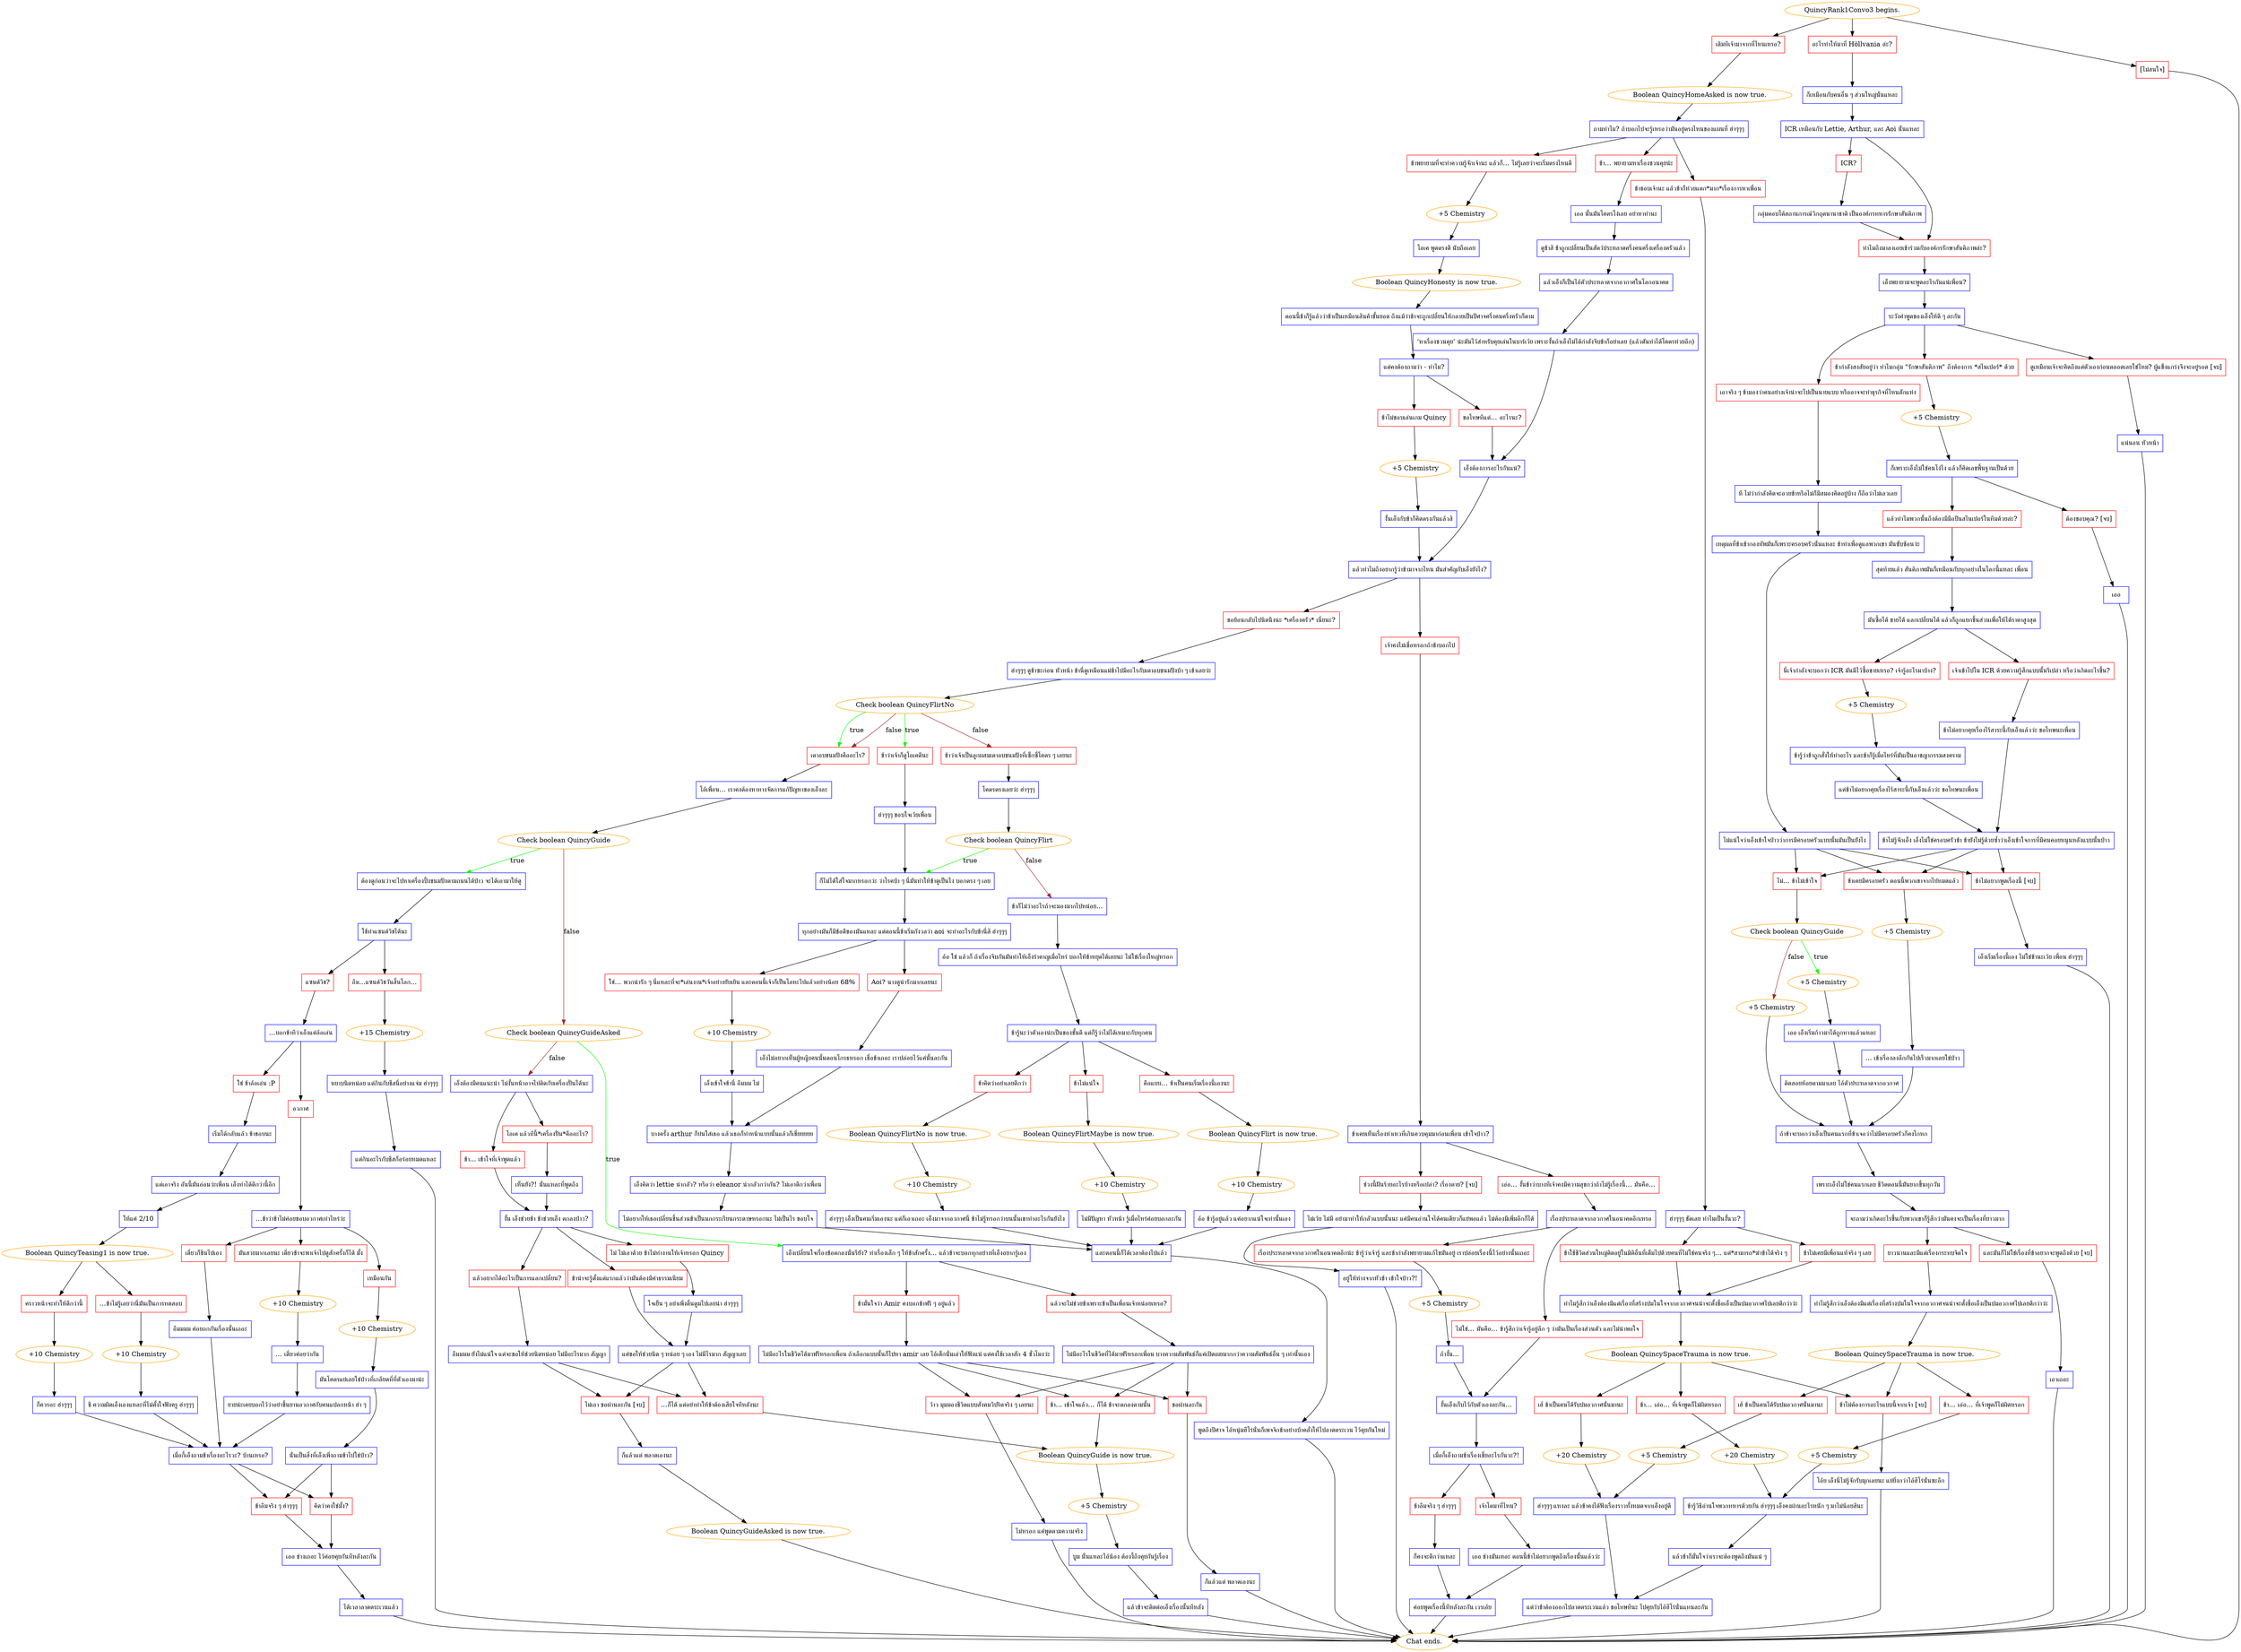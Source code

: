 digraph {
	"QuincyRank1Convo3 begins." [color=orange];
		"QuincyRank1Convo3 begins." -> j4284351276;
		"QuincyRank1Convo3 begins." -> j807358821;
		"QuincyRank1Convo3 begins." -> j3001038503;
	j4284351276 [label="เดิมทีเจ้ามาจากที่ไหนเหรอ?",shape=box,color=red];
		j4284351276 -> j1448170164;
	j807358821 [label="อะไรทำให้มาที่ Höllvania ล่ะ?",shape=box,color=red];
		j807358821 -> j2110364540;
	j3001038503 [label="[ไม่สนใจ]",shape=box,color=red];
		j3001038503 -> "Chat ends.";
	j1448170164 [label="Boolean QuincyHomeAsked is now true.",color=orange];
		j1448170164 -> j633553668;
	j2110364540 [label="ก็เหมือนกับคนอื่น ๆ ส่วนใหญ่นั่นแหละ",shape=box,color=blue];
		j2110364540 -> j2459840255;
	"Chat ends." [color=orange];
	j633553668 [label="ถามทำไม? ถ้าบอกไปจะรู้เหรอว่ามันอยู่ตรงไหนของแผนที่ ฮ่าๆๆๆ",shape=box,color=blue];
		j633553668 -> j3621678083;
		j633553668 -> j1903822271;
		j633553668 -> j1955814486;
	j2459840255 [label="ICR เหมือนกับ Lettie, Arthur, และ Aoi นั่นแหละ",shape=box,color=blue];
		j2459840255 -> j168322951;
		j2459840255 -> j4097499692;
	j3621678083 [label="ข้า… พยายามหาเรื่องชวนคุยน่ะ",shape=box,color=red];
		j3621678083 -> j2882811164;
	j1903822271 [label="ข้าพยายามที่จะทำความรู้จักเจ้านะ แล้วก็… ไม่รู้เลยว่าจะเริ่มตรงไหนดี",shape=box,color=red];
		j1903822271 -> j3544938081;
	j1955814486 [label="ข้าชอบเจ้านะ แล้วข้าก็ห่วยแตก*มาก*เรื่องการหาเพื่อน",shape=box,color=red];
		j1955814486 -> j845630326;
	j168322951 [label="ทำไมถึงมาลงเอยเข้าร่วมกับองค์กรรักษาสันติภาพล่ะ?",shape=box,color=red];
		j168322951 -> j889004979;
	j4097499692 [label="ICR?",shape=box,color=red];
		j4097499692 -> j1006426210;
	j2882811164 [label="เออ นั้นมันโคตรโง่เลย อย่าหาทำนะ",shape=box,color=blue];
		j2882811164 -> j1168622121;
	j3544938081 [label="+5 Chemistry",color=orange];
		j3544938081 -> j1917636737;
	j845630326 [label="ฮ่าๆๆๆ ชัดเลย ทำไมเป็นงั้นวะ?",shape=box,color=blue];
		j845630326 -> j2045611688;
		j845630326 -> j4205537233;
	j889004979 [label="เอ็งพยายามจะพูดอะไรกันแน่เพื่อน?",shape=box,color=blue];
		j889004979 -> j639388695;
	j1006426210 [label="กลุ่มตอบโต้สถานการณ์วิกฤตนานาชาติ เป็นองค์กรทหารรักษาสันติภาพ",shape=box,color=blue];
		j1006426210 -> j168322951;
	j1168622121 [label="ดูข้าสิ ข้าถูกเปลี่ยนเป็นสัตว์ประหลาดครึ่งคนครึ่งเครื่องครัวแล้ว",shape=box,color=blue];
		j1168622121 -> j1287020457;
	j1917636737 [label="โอเค พูดตรงดี นับถือเลย",shape=box,color=blue];
		j1917636737 -> j1269506240;
	j2045611688 [label="ข้าไม่เคยมีเพื่อนแท้จริง ๆ เลย",shape=box,color=red];
		j2045611688 -> j286393400;
	j4205537233 [label="ข้าใช้ชีวิตส่วนใหญ่ติดอยู่ในมิติอื่นที่เต็มไปด้วยคนที่ไม่ใช่คนจริง ๆ… แต่*สามารถ*ฆ่าข้าได้จริง ๆ",shape=box,color=red];
		j4205537233 -> j286393400;
	j639388695 [label="ระวังคำพูดของเอ็งให้ดี ๆ ละกัน",shape=box,color=blue];
		j639388695 -> j4277084926;
		j639388695 -> j537453640;
		j639388695 -> j3123298364;
	j1287020457 [label="แล้วเอ็งก็เป็นไอ้ตัวประหลาดจากอวกาศในโลกอนาคต",shape=box,color=blue];
		j1287020457 -> j1303302832;
	j1269506240 [label="Boolean QuincyHonesty is now true.",color=orange];
		j1269506240 -> j554114842;
	j286393400 [label="ทำไมรู้สึกว่าเอ็งต้องมีแต่เรื่องที่สร้างปมในใจจากอวกาศจนน่าจะตั้งชื่อเอ็งเป็นปมอวกาศไปเลยดีกว่าว่ะ",shape=box,color=blue];
		j286393400 -> j3679896852;
	j4277084926 [label="เอาจริง ๆ ข้ามองว่าคนอย่างเจ้าน่าจะไปเป็นนายแบบ หรืออาจจะทำธุรกิจที่ไหนสักแห่ง",shape=box,color=red];
		j4277084926 -> j1343582668;
	j537453640 [label="ข้ากำลังสงสัยอยู่ว่า ทำไมกลุ่ม \"รักษาสันติภาพ\" ถึงต้องการ *สไนเปอร์* ด้วย",shape=box,color=red];
		j537453640 -> j389785200;
	j3123298364 [label="ดูเหมือนเจ้าจะคิดถึงแต่ตัวเองก่อนตลอดเลยใช่ไหม? ผู้แข็งแกร่งจึงจะอยู่รอด [จบ]",shape=box,color=red];
		j3123298364 -> j2835405452;
	j1303302832 [label="‘หาเรื่องชวนคุย’ น่ะมันไว้สำหรับคุยเล่นในบาร์เว้ย เพราะงั้นถ้าเอ็งไม่ได้กำลังจีบข้าก็อย่าเลย (แล้วดันทำได้โคตรห่วยอีก)",shape=box,color=blue];
		j1303302832 -> j4130297291;
	j554114842 [label="ตอนนี้ข้าก็รู้แล้วว่าข้าเป็นเหมือนสินค้าชั้นยอด ถึงแม้ว่าข้าจะถูกเปลี่ยนให้กลายเป็นปีศาจครึ่งคนครึ่งครัวก็ตาม",shape=box,color=blue];
		j554114842 -> j2656334222;
	j3679896852 [label="Boolean QuincySpaceTrauma is now true.",color=orange];
		j3679896852 -> j1454156917;
		j3679896852 -> j3027504324;
		j3679896852 -> j4128097880;
	j1343582668 [label="หึ ไม่ว่ากำลังคิดจะอวยข้าหรือไม่ก็มีสมองคิดอยู่บ้าง ก็ถือว่าไม่เลวเลย",shape=box,color=blue];
		j1343582668 -> j4133530979;
	j389785200 [label="+5 Chemistry",color=orange];
		j389785200 -> j1402174286;
	j2835405452 [label="แน่นอน หัวหน้า",shape=box,color=blue];
		j2835405452 -> "Chat ends.";
	j4130297291 [label="เอ็งต้องการอะไรกันแน่?",shape=box,color=blue];
		j4130297291 -> j1343314599;
	j2656334222 [label="แต่คงต้องถามว่า - ทำไม?",shape=box,color=blue];
		j2656334222 -> j2147458209;
		j2656334222 -> j1695402827;
	j1454156917 [label="ข้า… เอ่อ… ที่เจ้าพูดก็ไม่ผิดหรอก",shape=box,color=red];
		j1454156917 -> j1884341355;
	j3027504324 [label="เฮ้ ข้าเป็นคนได้รับปมอวกาศนั่นมานะ",shape=box,color=red];
		j3027504324 -> j2986274856;
	j4128097880 [label="ข้าไม่ต้องการอะไรแบบนี้จากเจ้า [จบ]",shape=box,color=red];
		j4128097880 -> j3086367773;
	j4133530979 [label="เหตุผลที่ข้าเข้ากองทัพมันก็เพราะครอบครัวนั่นแหละ ข้าทำเพื่อดูแลพวกเขา มันซับซ้อนว่ะ",shape=box,color=blue];
		j4133530979 -> j3830227296;
	j1402174286 [label="ก็เพราะเอ็งไม่ใช่คนโง่ไง แล้วก็คิดเลขพื้นฐานเป็นด้วย",shape=box,color=blue];
		j1402174286 -> j458077032;
		j1402174286 -> j638387657;
	j1343314599 [label="แล้วทำไมถึงอยากรู้ว่าข้ามาจากไหน มันสำคัญกับเอ็งยังไง?",shape=box,color=blue];
		j1343314599 -> j2222586057;
		j1343314599 -> j4097521716;
	j2147458209 [label="ข้าไม่ชอบเล่นเกม Quincy",shape=box,color=red];
		j2147458209 -> j3791461282;
	j1695402827 [label="ขอโทษทีแต่… อะไรนะ?",shape=box,color=red];
		j1695402827 -> j4130297291;
	j1884341355 [label="+20 Chemistry",color=orange];
		j1884341355 -> j1990616256;
	j2986274856 [label="+20 Chemistry",color=orange];
		j2986274856 -> j1517601614;
	j3086367773 [label="โอ้ย เอ็งนี่ไม่รู้จักรับมุกเลยนะ แย่ยิ่งกว่าไอ้ฮีโร่นั่นซะอีก",shape=box,color=blue];
		j3086367773 -> "Chat ends.";
	j3830227296 [label="ไม่แน่ใจว่าเอ็งเข้าใจป่าวว่าการมีครอบครัวแบบนั้นมันเป็นยังไง",shape=box,color=blue];
		j3830227296 -> j602495141;
		j3830227296 -> j2752168004;
		j3830227296 -> j3388422933;
	j458077032 [label="แล้วทำไมพวกนั้นถึงต้องมีมือปืนสไนเปอร์ในทีมด้วยล่ะ?",shape=box,color=red];
		j458077032 -> j1962991965;
	j638387657 [label="ต้องขอบคุณ? [จบ]",shape=box,color=red];
		j638387657 -> j2232932912;
	j2222586057 [label="ขอย้อนกลับไปนิดนึงนะ *เครื่องครัว* เนี่ยนะ?",shape=box,color=red];
		j2222586057 -> j695441311;
	j4097521716 [label="เจ้าคงไม่เชื่อหรอกถ้าข้าบอกไป",shape=box,color=red];
		j4097521716 -> j4174776699;
	j3791461282 [label="+5 Chemistry",color=orange];
		j3791461282 -> j625355856;
	j1990616256 [label="ข้ารู้วิธีอ่านใจพวกทหารด้วยกัน ฮ่าๆๆๆ เอ็งคงผ่านอะไรหนัก ๆ มาไม่น้อยสินะ",shape=box,color=blue];
		j1990616256 -> j82581648;
	j1517601614 [label="ฮ่าๆๆๆ แหงละ แล้วข้าคงได้ฟังเรื่องราวทั้งหมดจากเอ็งอยู่ดี",shape=box,color=blue];
		j1517601614 -> j2714573613;
	j602495141 [label="ข้าไม่อยากพูดเรื่องนี้ [จบ]",shape=box,color=red];
		j602495141 -> j1896517373;
	j2752168004 [label="ไม่... ข้าไม่เข้าใจ",shape=box,color=red];
		j2752168004 -> j3586363487;
	j3388422933 [label="ข้าเคยมีครอบครัว ตอนนี้พวกเขาจากไปหมดแล้ว",shape=box,color=red];
		j3388422933 -> j4106452668;
	j1962991965 [label="สุดท้ายแล้ว สันติภาพมันก็เหมือนกับทุกอย่างในโลกนี้แหละ เพื่อน",shape=box,color=blue];
		j1962991965 -> j3065340435;
	j2232932912 [label="เออ",shape=box,color=blue];
		j2232932912 -> "Chat ends.";
	j695441311 [label="ฮ่าๆๆๆ ดูข้าซะก่อน หัวหน้า ข้านี่ดูเหมือนแม่ข้าไปมีอะไรกับเตาอบขนมปังบ้า ๆ เข้าเลยว่ะ",shape=box,color=blue];
		j695441311 -> j3131963049;
	j4174776699 [label="ข้าเคยเห็นเรื่องห่าเหวที่เกินควบคุมมาก่อนเพื่อน เข้าใจป่าว?",shape=box,color=blue];
		j4174776699 -> j1365796244;
		j4174776699 -> j3427817120;
	j625355856 [label="งั้นเอ็งกับข้าก็คิดตรงกันแล้วสิ",shape=box,color=blue];
		j625355856 -> j1343314599;
	j82581648 [label="แล้วข้าก็มั่นใจว่าเราจะต้องพูดถึงมันแน่ ๆ",shape=box,color=blue];
		j82581648 -> j2714573613;
	j2714573613 [label="แต่ว่าข้าต้องออกไปลาดตระเวนแล้ว ขอโทษทีนะ ไปคุยกับไอ้ฮีโร่นั่นแทนละกัน",shape=box,color=blue];
		j2714573613 -> "Chat ends.";
	j1896517373 [label="เอ็งเริ่มเรื่องนี้เอง ไม่ใช่ข้านะเว้ย เพื่อน ฮ่าๆๆๆ",shape=box,color=blue];
		j1896517373 -> "Chat ends.";
	j3586363487 [label="Check boolean QuincyGuide",color=orange];
		j3586363487 -> j2571528814 [label=true,color=green];
		j3586363487 -> j4224638969 [label=false,color=brown];
	j4106452668 [label="+5 Chemistry",color=orange];
		j4106452668 -> j2651553180;
	j3065340435 [label="มันซื้อได้ ขายได้ แลกเปลี่ยนได้ แล้วก็ถูกแยกชิ้นส่วนเพื่อให้ได้ราคาสูงสุด",shape=box,color=blue];
		j3065340435 -> j2856742946;
		j3065340435 -> j919251371;
	j3131963049 [label="Check boolean QuincyFlirtNo",color=orange];
		j3131963049 -> j763884584 [label=true,color=green];
		j3131963049 -> j3666987856 [label=true,color=green];
		j3131963049 -> j3593816522 [label=false,color=brown];
		j3131963049 -> j763884584 [label=false,color=brown];
	j1365796244 [label="ช่วงนี้ฝันร้ายอะไรบ้างหรือเปล่า? เรื่องตาย? [จบ]",shape=box,color=red];
		j1365796244 -> j376729153;
	j3427817120 [label="เอ่อ… งั้นข้าว่าบางทีเจ้าคงมีความสุขกว่าถ้าไม่รู้เรื่องนี้… มันคือ…",shape=box,color=red];
		j3427817120 -> j3434937190;
	j2571528814 [label="+5 Chemistry",color=orange];
		j2571528814 -> j819409056;
	j4224638969 [label="+5 Chemistry",color=orange];
		j4224638969 -> j3310426372;
	j2651553180 [label="... เข้าเรื่องลงลึกกันไปเร็วมากเลยใช่ป่าว",shape=box,color=blue];
		j2651553180 -> j3310426372;
	j2856742946 [label="นี่เจ้ากำลังจะบอกว่า ICR มันมีไว้ซื้อขายเหรอ? เจ้ารู้อะไรมาบ้าง?",shape=box,color=red];
		j2856742946 -> j4205903666;
	j919251371 [label="เจ้าเข้าไปใน ICR ด้วยความรู้สึกแบบนั้นรึเปล่า หรือว่าเกิดอะไรขึ้น?",shape=box,color=red];
		j919251371 -> j4237262382;
	j763884584 [label="เตาอบขนมปังคืออะไร?",shape=box,color=red];
		j763884584 -> j1278287209;
	j3666987856 [label="ข้าว่าเจ้าก็ดูโอเคดีนะ",shape=box,color=red];
		j3666987856 -> j4072435960;
	j3593816522 [label="ข้าว่าเจ้าเป็นลูกผสมเตาอบขนมปังที่เซ็กซี่โคตร ๆ เลยนะ",shape=box,color=red];
		j3593816522 -> j1331796681;
	j376729153 [label="ไม่เว้ย ไม่มี อย่ามาทำให้กลัวแบบนั้นนะ แค่มีคนอ่านใจได้คนเดียวก็แย่พอแล้ว ไม่ต้องมีเพิ่มอีกก็ได้",shape=box,color=blue];
		j376729153 -> j1350125555;
	j3434937190 [label="เรื่องประหลาดจากอวกาศในอนาคตอีกเหรอ",shape=box,color=blue];
		j3434937190 -> j2593491025;
		j3434937190 -> j3431433643;
	j819409056 [label="เออ เอ็งเริ่มก้าวมาได้ถูกทางแล้วแหละ",shape=box,color=blue];
		j819409056 -> j1390819147;
	j3310426372 [label="ถ้าข้าจะบอกว่าเอ็งเป็นคนแรกที่ข้าเจอว่าไม่มีครอบครัวก็คงโกหก",shape=box,color=blue];
		j3310426372 -> j2258726187;
	j4205903666 [label="+5 Chemistry",color=orange];
		j4205903666 -> j2630000789;
	j4237262382 [label="ข้าไม่อยากคุยเรื่องไร้สาระนี้กับเอ็งแล้วว่ะ ขอโทษนะเพื่อน",shape=box,color=blue];
		j4237262382 -> j2035450320;
	j1278287209 [label="โอ้เพื่อน… เราคงต้องหาทางจัดการแก้ปัญหาของเอ็งละ",shape=box,color=blue];
		j1278287209 -> j4014483949;
	j4072435960 [label="ฮ่าๆๆๆ ขอบใจเว้ยเพื่อน",shape=box,color=blue];
		j4072435960 -> j656117559;
	j1331796681 [label="โคตรตรงเลยว่ะ ฮ่าๆๆๆ",shape=box,color=blue];
		j1331796681 -> j1762568003;
	j1350125555 [label="อยู่ให้ห่างจากหัวข้า เข้าใจป่าว?!",shape=box,color=blue];
		j1350125555 -> "Chat ends.";
	j2593491025 [label="ไม่ใช่… มันคือ… ข้ารู้สึกว่าเจ้ารู้อยู่ลึก ๆ ว่ามันเป็นเรื่องส่วนตัว และไม่น่าพอใจ",shape=box,color=red];
		j2593491025 -> j135954763;
	j3431433643 [label="เรื่องประหลาดจากอวกาศในอนาคตอีกน่ะ ข้ารู้ว่าเจ้ารู้ และข้ากำลังพยายามแก้ไขมันอยู่ เราปล่อยเรื่องนี้ไว้อย่างนั้นเถอะ",shape=box,color=red];
		j3431433643 -> j3892112685;
	j1390819147 [label="ติดสอยห้อยตามมาเลย ไอ้ตัวประหลาดจากอวกาศ",shape=box,color=blue];
		j1390819147 -> j3310426372;
	j2258726187 [label="เพราะเอ็งไม่ใช่คนแรกเลย ชีวิตตอนนี้มันยากขึ้นทุกวัน",shape=box,color=blue];
		j2258726187 -> j4223665403;
	j2630000789 [label="ข้ารู้ว่าข้าถูกสั่งให้ทำอะไร และข้าก็รู้เมื่อไหร่ที่มันเป็นอาชญากรรมสงคราม",shape=box,color=blue];
		j2630000789 -> j2453059943;
	j2035450320 [label="ข้าไม่รู้จักเอ็ง เอ็งไม่ใช่ครอบครัวข้า ข้ายังไม่รู้ด้วยซ้ำว่าเอ็งเข้าใจการที่มีคนคอยหนุนหลังแบบนั้นป่าว",shape=box,color=blue];
		j2035450320 -> j602495141;
		j2035450320 -> j2752168004;
		j2035450320 -> j3388422933;
	j4014483949 [label="Check boolean QuincyGuide",color=orange];
		j4014483949 -> j4080785723 [label=true,color=green];
		j4014483949 -> j1031253303 [label=false,color=brown];
	j656117559 [label="ก็ไม่ได้ใส่ใจมากหรอกว่ะ ว่าโรคบ้า ๆ นี่มันทำให้ข้าดูเป็นไง บอกตรง ๆ เลย",shape=box,color=blue];
		j656117559 -> j2512441742;
	j1762568003 [label="Check boolean QuincyFlirt",color=orange];
		j1762568003 -> j656117559 [label=true,color=green];
		j1762568003 -> j912849678 [label=false,color=brown];
	j135954763 [label="งั้นเอ็งเก็บไว้กับตัวเองละกัน…",shape=box,color=blue];
		j135954763 -> j2051547215;
	j3892112685 [label="+5 Chemistry",color=orange];
		j3892112685 -> j1958456740;
	j4223665403 [label="จะถามว่าเกิดอะไรขึ้นกับพวกเขาก็รู้สึกว่ามันคงจะเป็นเรื่องที่ยาวมาก",shape=box,color=blue];
		j4223665403 -> j3732043699;
		j4223665403 -> j533615480;
	j2453059943 [label="แต่ข้าไม่อยากคุยเรื่องไร้สาระนี้กับเอ็งแล้วว่ะ ขอโทษนะเพื่อน",shape=box,color=blue];
		j2453059943 -> j2035450320;
	j4080785723 [label="ต้องดูก่อนว่าจะไปหาเครื่องปิ้งขนมปังตามถนนได้ป่าว จะได้เอามาให้ดู",shape=box,color=blue];
		j4080785723 -> j317114573;
	j1031253303 [label="Check boolean QuincyGuideAsked",color=orange];
		j1031253303 -> j783598495 [label=true,color=green];
		j1031253303 -> j3327102275 [label=false,color=brown];
	j2512441742 [label="ทุกอย่างมันก็มีข้อดีของมันแหละ แต่ตอนนี้ข้าเริ่มกังวลว่า aoi จะทำอะไรกับข้านี่สิ ฮ่าๆๆๆ",shape=box,color=blue];
		j2512441742 -> j602102768;
		j2512441742 -> j946906877;
	j912849678 [label="ข้าก็ไม่ว่าอะไรถ้าจะมองมากไปหน่อย...",shape=box,color=blue];
		j912849678 -> j1399924924;
	j2051547215 [label="เมื่อกี้เอ็งถามข้าเรื่องเชี่ยอะไรกันวะ?!",shape=box,color=blue];
		j2051547215 -> j4191053415;
		j2051547215 -> j1474505098;
	j1958456740 [label="ถ้างั้น...",shape=box,color=blue];
		j1958456740 -> j135954763;
	j3732043699 [label="ยาวนานและมีแต่เรื่องกระทบจิตใจ",shape=box,color=red];
		j3732043699 -> j2377845100;
	j533615480 [label="และมันก็ไม่ใช่เรื่องที่ข้าอยากจะพูดถึงด้วย [จบ]",shape=box,color=red];
		j533615480 -> j527025807;
	j317114573 [label="ใช้ทำแซนด์วิชได้นะ",shape=box,color=blue];
		j317114573 -> j2679148249;
		j317114573 -> j2470486630;
	j783598495 [label="เอ็งเปลี่ยนใจเรื่องข้อตกลงนั่นรึยัง? ทำเรื่องเล็ก ๆ ให้ข้าสักครั้ง… แล้วข้าจะบอกทุกอย่างที่เอ็งอยากรู้เอง",shape=box,color=blue];
		j783598495 -> j3167073312;
		j783598495 -> j3892427153;
	j3327102275 [label="เอ็งต้องมีคนแนะนำ ไม่งั้นหน้าอาจไปติดกับเครื่องปั่นได้นะ",shape=box,color=blue];
		j3327102275 -> j4018762615;
		j3327102275 -> j2050601245;
	j602102768 [label="Aoi? นางดูน่ารักมากเลยนะ",shape=box,color=red];
		j602102768 -> j3604475074;
	j946906877 [label="ใช่… พวกน่ารัก ๆ นี่แหละที่จะ*เล่นงาน*เจ้าอย่างยับเยิน และตอนนี้เจ้าก็เป็นโลหะไปแล้วอย่างน้อย 68%",shape=box,color=red];
		j946906877 -> j1013260793;
	j1399924924 [label="อ้อ ใช่ แล้วก็ ถ้าเรื่องจีบกันมันทำให้เอ็งรำคาญเมื่อไหร่ บอกให้ข้าหยุดได้เลยนะ ไม่ใช่เรื่องใหญ่หรอก",shape=box,color=blue];
		j1399924924 -> j2481714732;
	j4191053415 [label="เจ้าโตมาที่ไหน?",shape=box,color=red];
		j4191053415 -> j3838100853;
	j1474505098 [label="ข้าลืมจริง ๆ ฮ่าๆๆๆ",shape=box,color=red];
		j1474505098 -> j2236435107;
	j2377845100 [label="ทำไมรู้สึกว่าเอ็งต้องมีแต่เรื่องที่สร้างปมในใจจากอวกาศจนน่าจะตั้งชื่อเอ็งเป็นปมอวกาศไปเลยดีกว่าว่ะ",shape=box,color=blue];
		j2377845100 -> j2966422384;
	j527025807 [label="เอาเถอะ",shape=box,color=blue];
		j527025807 -> "Chat ends.";
	j2679148249 [label="อืม...แซนด์วิชวันสิ้นโลก...",shape=box,color=red];
		j2679148249 -> j2103768883;
	j2470486630 [label="แซนด์วิช?",shape=box,color=red];
		j2470486630 -> j3622695359;
	j3167073312 [label="ข้ามั่นใจว่า Amir คงบอกข้าฟรี ๆ อยู่แล้ว",shape=box,color=red];
		j3167073312 -> j49789604;
	j3892427153 [label="แล้วจะไม่ช่วยข้าเพราะข้าเป็นเพื่อนเจ้าหน่อยเหรอ?",shape=box,color=red];
		j3892427153 -> j246075515;
	j4018762615 [label="โอเค แล้วทีนี้*เครื่องปั่น*คืออะไร?",shape=box,color=red];
		j4018762615 -> j3275756936;
	j2050601245 [label="ข้า... เข้าใจที่เจ้าพูดแล้ว",shape=box,color=red];
		j2050601245 -> j1510937364;
	j3604475074 [label="เอ็งไม่อยากเห็นผู้หญิงคนนั้นตอนโกรธหรอก เชื่อข้าเถอะ เราปล่อยไว้แค่นั้นละกัน",shape=box,color=blue];
		j3604475074 -> j3300192996;
	j1013260793 [label="+10 Chemistry",color=orange];
		j1013260793 -> j3753519655;
	j2481714732 [label="ข้ารู้นะว่าตัวเองน่ะเป็นของชั้นดี แต่ก็รู้ว่าไม่ได้เหมาะกับทุกคน",shape=box,color=blue];
		j2481714732 -> j1286865801;
		j2481714732 -> j3540218884;
		j2481714732 -> j2132957007;
	j3838100853 [label="เออ ช่างมันเหอะ ตอนนี้ข้าไม่อยากพูดถึงเรื่องนั้นแล้วว่ะ",shape=box,color=blue];
		j3838100853 -> j443638565;
	j2236435107 [label="ก็คงจะดีกว่าแหละ",shape=box,color=blue];
		j2236435107 -> j443638565;
	j2966422384 [label="Boolean QuincySpaceTrauma is now true.",color=orange];
		j2966422384 -> j3870911329;
		j2966422384 -> j1224656896;
		j2966422384 -> j4128097880;
	j2103768883 [label="+15 Chemistry",color=orange];
		j2103768883 -> j1920276518;
	j3622695359 [label="…บอกข้าทีว่าเอ็งแค่ล้อเล่น",shape=box,color=blue];
		j3622695359 -> j1291911267;
		j3622695359 -> j54118191;
	j49789604 [label="ไม่มีอะไรในชีวิตได้มาฟรีหรอกเพื่อน ถ้าเลือกแบบนั้นก็ไปหา amir เลย ไอ้เด็กนั่นเล่าให้ฟังแน่ แต่คงใช้เวลาสัก 4 ชั่วโมงว่ะ",shape=box,color=blue];
		j49789604 -> j4252353796;
		j49789604 -> j4147892272;
		j49789604 -> j2115558245;
	j246075515 [label="ไม่มีอะไรในชีวิตที่ได้มาฟรีหรอกเพื่อน บางความสัมพันธ์ก็แค่เปิดเผยมากกว่าความสัมพันธ์อื่น ๆ เท่านั้นเอง",shape=box,color=blue];
		j246075515 -> j4252353796;
		j246075515 -> j4147892272;
		j246075515 -> j2115558245;
	j3275756936 [label="เห็นยัง?! นั่นแหละที่พูดถึง",shape=box,color=blue];
		j3275756936 -> j1510937364;
	j1510937364 [label="งั้น เอ็งช่วยข้า ข้าช่วยเอ็ง ตกลงป่าว?",shape=box,color=blue];
		j1510937364 -> j4236713226;
		j1510937364 -> j275246065;
		j1510937364 -> j399934577;
	j3300192996 [label="บางครั้ง arthur ก็บ่นใส่เธอ แล้วเธอก็ทำหน้าแบบนั้นแล้วก็เชี่ยยยยย",shape=box,color=blue];
		j3300192996 -> j1429296081;
	j3753519655 [label="เอ็งเข้าใจข้านี่ อืมมม ไม่",shape=box,color=blue];
		j3753519655 -> j3300192996;
	j1286865801 [label="ข้าไม่แน่ใจ",shape=box,color=red];
		j1286865801 -> j3170268661;
	j3540218884 [label="คือแบบ… ข้าเป็นคนเริ่มเรื่องนี้เองนะ",shape=box,color=red];
		j3540218884 -> j1494400639;
	j2132957007 [label="ข้าคิดว่าอย่าเลยดีกว่า",shape=box,color=red];
		j2132957007 -> j3768333142;
	j443638565 [label="ค่อยพูดเรื่องนี้ทีหลังละกัน เวรเอ้ย",shape=box,color=blue];
		j443638565 -> "Chat ends.";
	j3870911329 [label="ข้า… เอ่อ… ที่เจ้าพูดก็ไม่ผิดหรอก",shape=box,color=red];
		j3870911329 -> j3504968576;
	j1224656896 [label="เฮ้ ข้าเป็นคนได้รับปมอวกาศนั่นมานะ",shape=box,color=red];
		j1224656896 -> j938673160;
	j1920276518 [label="หยาบนิดหน่อย แต่กินกับชีสนี่อย่างแจ่ม ฮ่าๆๆๆ",shape=box,color=blue];
		j1920276518 -> j1860713340;
	j1291911267 [label="ใช่ ข้าล้อเล่น :P",shape=box,color=red];
		j1291911267 -> j2891215387;
	j54118191 [label="อวกาศ",shape=box,color=red];
		j54118191 -> j2088211398;
	j4252353796 [label="ข้า… เข้าใจแล้ว… ก็ได้ ข้าจะตกลงตามนั้น",shape=box,color=red];
		j4252353796 -> j74622088;
	j4147892272 [label="ว้าว มุมมองชีวิตแบบสังคมวิปริตจริง ๆ เลยนะ",shape=box,color=red];
		j4147892272 -> j1588091029;
	j2115558245 [label="ขอผ่านละกัน",shape=box,color=red];
		j2115558245 -> j922866824;
	j4236713226 [label="แล้วอยากได้อะไรเป็นการแลกเปลี่ยน?",shape=box,color=red];
		j4236713226 -> j4156185583;
	j275246065 [label="ข้าน่าจะรู้ตั้งแต่แรกแล้วว่ามันต้องมีค่าธรรมเนียม",shape=box,color=red];
		j275246065 -> j935319312;
	j399934577 [label="ไม่ ไม่เอาด้วย ข้าไม่ทำงานให้เจ้าหรอก Quincy",shape=box,color=red];
		j399934577 -> j3977868336;
	j1429296081 [label="เอ็งคิดว่า lettie น่ากลัว? หรือว่า eleanor น่ากลัวกว่ากัน? ไม่เอาดีกว่าเพื่อน",shape=box,color=blue];
		j1429296081 -> j3047540075;
	j3170268661 [label="Boolean QuincyFlirtMaybe is now true.",color=orange];
		j3170268661 -> j3454493897;
	j1494400639 [label="Boolean QuincyFlirt is now true.",color=orange];
		j1494400639 -> j3404037169;
	j3768333142 [label="Boolean QuincyFlirtNo is now true.",color=orange];
		j3768333142 -> j1548038638;
	j3504968576 [label="+5 Chemistry",color=orange];
		j3504968576 -> j1990616256;
	j938673160 [label="+5 Chemistry",color=orange];
		j938673160 -> j1517601614;
	j1860713340 [label="แต่กินอะไรกับชีสก็อร่อยหมดแหละ",shape=box,color=blue];
		j1860713340 -> "Chat ends.";
	j2891215387 [label="เริ่มโต้กลับแล้ว ข้าชอบนะ",shape=box,color=blue];
		j2891215387 -> j4282023774;
	j2088211398 [label="…ข้าว่าข้าไม่ค่อยชอบอวกาศเท่าไหร่ว่ะ",shape=box,color=blue];
		j2088211398 -> j1249244085;
		j2088211398 -> j3655706741;
		j2088211398 -> j1005076746;
	j74622088 [label="Boolean QuincyGuide is now true.",color=orange];
		j74622088 -> j3909763605;
	j1588091029 [label="ไม่หรอก แค่พูดตามความจริง",shape=box,color=blue];
		j1588091029 -> "Chat ends.";
	j922866824 [label="ก็แล้วแต่ พลาดเองนะ",shape=box,color=blue];
		j922866824 -> "Chat ends.";
	j4156185583 [label="อืมมมม ยังไม่แน่ใจ แต่จะขอให้ช่วยนิดหน่อย ไม่มีอะไรมาก สัญญา",shape=box,color=blue];
		j4156185583 -> j1546221266;
		j4156185583 -> j2923260888;
	j935319312 [label="แค่ขอให้ช่วยนิด ๆ หน่อย ๆ เอง ไม่มีไรมาก สัญญาเลย",shape=box,color=blue];
		j935319312 -> j1546221266;
		j935319312 -> j2923260888;
	j3977868336 [label="ใจเย็น ๆ อย่าเพิ่งตื่นตูมไปเลยน่า ฮ่าๆๆๆ",shape=box,color=blue];
		j3977868336 -> j935319312;
	j3047540075 [label="ไม่อยากให้เธอเปลี่ยนชิ้นส่วนข้าเป็นนกกระเรียนกระดาษหรอกนะ ไม่เป็นไร ขอบใจ",shape=box,color=blue];
		j3047540075 -> j825823185;
	j3454493897 [label="+10 Chemistry",color=orange];
		j3454493897 -> j4142094205;
	j3404037169 [label="+10 Chemistry",color=orange];
		j3404037169 -> j3696733908;
	j1548038638 [label="+10 Chemistry",color=orange];
		j1548038638 -> j409141507;
	j4282023774 [label="แต่เอาจริง อันนี้มันอ่อนว่ะเพื่อน เอ็งทำได้ดีกว่านี้อีก",shape=box,color=blue];
		j4282023774 -> j2833267695;
	j1249244085 [label="เหมือนกัน",shape=box,color=red];
		j1249244085 -> j1324490172;
	j3655706741 [label="เดี๋ยวก็ชินไปเอง",shape=box,color=red];
		j3655706741 -> j73927847;
	j1005076746 [label="มันสวยมากเลยนะ เดี๋ยวข้าจะพาเจ้าไปดูสักครั้งก็ได้ มั้ง",shape=box,color=red];
		j1005076746 -> j687923488;
	j3909763605 [label="+5 Chemistry",color=orange];
		j3909763605 -> j1013029399;
	j1546221266 [label="…ก็ได้ แต่อย่าทำให้ข้าต้องเสียใจทีหลังนะ",shape=box,color=red];
		j1546221266 -> j74622088;
	j2923260888 [label="ไม่เอา ขอผ่านละกัน [จบ]",shape=box,color=red];
		j2923260888 -> j872390556;
	j825823185 [label="และตอนนี้ก็ได้เวลาต้องไปแล้ว",shape=box,color=blue];
		j825823185 -> j652495358;
	j4142094205 [label="ไม่มีปัญหา หัวหน้า รู้เมื่อไหร่ค่อยบอกละกัน",shape=box,color=blue];
		j4142094205 -> j825823185;
	j3696733908 [label="อ้อ ข้ารู้อยู่แล้ว แค่อยากแน่ใจเท่านั้นเอง",shape=box,color=blue];
		j3696733908 -> j825823185;
	j409141507 [label="ฮ่าๆๆๆ เอ็งเป็นคนเริ่มเองนะ แต่ก็เอาเถอะ เอ็งมาจากอวกาศนี่ ข้าไม่รู้หรอกว่าบนนั้นเขาทำอะไรกันยังไง",shape=box,color=blue];
		j409141507 -> j825823185;
	j2833267695 [label="ให้แค่ 2/10",shape=box,color=blue];
		j2833267695 -> j3740468514;
	j1324490172 [label="+10 Chemistry",color=orange];
		j1324490172 -> j742007570;
	j73927847 [label="อืมมมม ค่อยถกกันเรื่องนั้นเถอะ",shape=box,color=blue];
		j73927847 -> j528812876;
	j687923488 [label="+10 Chemistry",color=orange];
		j687923488 -> j191126866;
	j1013029399 [label="บูม นั่นแหละไอ้น้อง ต้องงี้ถึงคุยกันรู้เรื่อง",shape=box,color=blue];
		j1013029399 -> j3311322874;
	j872390556 [label="ก็แล้วแต่ พลาดเองนะ",shape=box,color=blue];
		j872390556 -> j4247241603;
	j652495358 [label="พูดถึงปีศาจ ไอ้หนุ่มฮีโร่นั่นก็เพจจิกข้าอย่างบ้าคลั่งให้ไปลาดตระเวน ไว้คุยกันใหม่",shape=box,color=blue];
		j652495358 -> "Chat ends.";
	j3740468514 [label="Boolean QuincyTeasing1 is now true.",color=orange];
		j3740468514 -> j2236772045;
		j3740468514 -> j3313204395;
	j742007570 [label="มันโคตรแย่เลยใช่ป่าวที่เกลียดที่ที่ตัวเองมาน่ะ",shape=box,color=blue];
		j742007570 -> j2206537492;
	j528812876 [label="เมื่อกี้เอ็งถามข้าเรื่องอะไรวะ? บ้านเหรอ?",shape=box,color=blue];
		j528812876 -> j1537875931;
		j528812876 -> j1282300571;
	j191126866 [label="… เดี๋ยวค่อยว่ากัน",shape=box,color=blue];
		j191126866 -> j3633769075;
	j3311322874 [label="แล้วข้าจะติดต่อเอ็งเรื่องนั้นทีหลัง",shape=box,color=blue];
		j3311322874 -> "Chat ends.";
	j4247241603 [label="Boolean QuincyGuideAsked is now true.",color=orange];
		j4247241603 -> "Chat ends.";
	j2236772045 [label="คราวหน้าจะทำให้ดีกว่านี้",shape=box,color=red];
		j2236772045 -> j1942323250;
	j3313204395 [label="…ข้าไม่รู้เลยว่านี่มันเป็นการทดสอบ",shape=box,color=red];
		j3313204395 -> j3986213767;
	j2206537492 [label="นั่นเป็นสิ่งที่เอ็งเพิ่งถามข้าไปใช่ป่าว?",shape=box,color=blue];
		j2206537492 -> j1537875931;
		j2206537492 -> j1282300571;
	j1537875931 [label="คิดว่าคงใช่มั้ง?",shape=box,color=red];
		j1537875931 -> j3553397388;
	j1282300571 [label="ข้าลืมจริง ๆ ฮ่าๆๆๆ",shape=box,color=red];
		j1282300571 -> j3553397388;
	j3633769075 [label="ยายน่ะเคยบอกไว้ว่าอย่าขึ้นยานอวกาศกับคนแปลกหน้า ฮ่า ๆ",shape=box,color=blue];
		j3633769075 -> j528812876;
	j1942323250 [label="+10 Chemistry",color=orange];
		j1942323250 -> j1884847542;
	j3986213767 [label="+10 Chemistry",color=orange];
		j3986213767 -> j1377581239;
	j3553397388 [label="เออ ช่างเถอะ ไว้ค่อยคุยกันทีหลังละกัน",shape=box,color=blue];
		j3553397388 -> j2357875989;
	j1884847542 [label="ก็ควรอะ ฮ่าๆๆๆ",shape=box,color=blue];
		j1884847542 -> j528812876;
	j1377581239 [label="ชิ ความผิดเอ็งเองแหละที่ไม่ตั้งใจฟังครู ฮ่าๆๆๆ",shape=box,color=blue];
		j1377581239 -> j528812876;
	j2357875989 [label="ได้เวลาลาดตระเวนแล้ว",shape=box,color=blue];
		j2357875989 -> "Chat ends.";
}